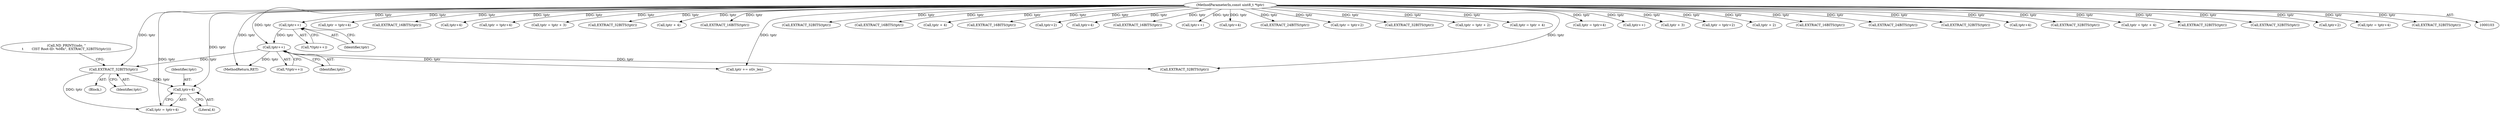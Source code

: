 digraph "0_tcpdump_b20e1639dbac84b3fcb393858521c13ad47a9d70@pointer" {
"1000175" [label="(Call,tptr+4)"];
"1000171" [label="(Call,EXTRACT_32BITS(tptr))"];
"1000128" [label="(Call,tptr++)"];
"1000123" [label="(Call,tptr++)"];
"1000105" [label="(MethodParameterIn,const uint8_t *tptr)"];
"1000105" [label="(MethodParameterIn,const uint8_t *tptr)"];
"1000185" [label="(Call,tptr = tptr+4)"];
"1000230" [label="(Call,EXTRACT_16BITS(tptr))"];
"1000124" [label="(Identifier,tptr)"];
"1000171" [label="(Call,EXTRACT_32BITS(tptr))"];
"1000490" [label="(MethodReturn,RET)"];
"1000370" [label="(Call,tptr+4)"];
"1000129" [label="(Identifier,tptr)"];
"1000197" [label="(Call,tptr = tptr+4)"];
"1000127" [label="(Call,*(tptr++))"];
"1000337" [label="(Call,tptr = tptr + 3)"];
"1000443" [label="(Call,EXTRACT_32BITS(tptr))"];
"1000453" [label="(Call,tptr + 4)"];
"1000392" [label="(Call,EXTRACT_16BITS(tptr))"];
"1000469" [label="(Call,tptr += stlv_len)"];
"1000183" [label="(Call,EXTRACT_32BITS(tptr))"];
"1000207" [label="(Call,EXTRACT_16BITS(tptr))"];
"1000318" [label="(Call,tptr + 4)"];
"1000378" [label="(Call,EXTRACT_16BITS(tptr))"];
"1000401" [label="(Call,tptr+2)"];
"1000187" [label="(Call,tptr+4)"];
"1000169" [label="(Block,)"];
"1000396" [label="(Call,EXTRACT_16BITS(tptr))"];
"1000258" [label="(Call,tptr++)"];
"1000199" [label="(Call,tptr+4)"];
"1000176" [label="(Identifier,tptr)"];
"1000329" [label="(Call,EXTRACT_24BITS(tptr))"];
"1000172" [label="(Identifier,tptr)"];
"1000166" [label="(Call,ND_PRINT((ndo, \"\n\t        CIST Root-ID: %08x\", EXTRACT_32BITS(tptr))))"];
"1000380" [label="(Call,tptr = tptr+2)"];
"1000436" [label="(Call,EXTRACT_32BITS(tptr))"];
"1000209" [label="(Call,tptr = tptr + 2)"];
"1000451" [label="(Call,tptr = tptr + 4)"];
"1000366" [label="(Call,EXTRACT_32BITS(tptr))"];
"1000123" [label="(Call,tptr++)"];
"1000122" [label="(Call,*(tptr++))"];
"1000243" [label="(Call,tptr = tptr+4)"];
"1000307" [label="(Call,tptr++)"];
"1000339" [label="(Call,tptr + 3)"];
"1000399" [label="(Call,tptr = tptr+2)"];
"1000211" [label="(Call,tptr + 2)"];
"1000220" [label="(Call,EXTRACT_16BITS(tptr))"];
"1000334" [label="(Call,EXTRACT_24BITS(tptr))"];
"1000240" [label="(Call,EXTRACT_32BITS(tptr))"];
"1000245" [label="(Call,tptr+4)"];
"1000314" [label="(Call,EXTRACT_32BITS(tptr))"];
"1000173" [label="(Call,tptr = tptr+4)"];
"1000177" [label="(Literal,4)"];
"1000316" [label="(Call,tptr = tptr + 4)"];
"1000195" [label="(Call,EXTRACT_32BITS(tptr))"];
"1000175" [label="(Call,tptr+4)"];
"1000430" [label="(Call,EXTRACT_32BITS(tptr))"];
"1000382" [label="(Call,tptr+2)"];
"1000368" [label="(Call,tptr = tptr+4)"];
"1000128" [label="(Call,tptr++)"];
"1000448" [label="(Call,EXTRACT_32BITS(tptr))"];
"1000175" -> "1000173"  [label="AST: "];
"1000175" -> "1000177"  [label="CFG: "];
"1000176" -> "1000175"  [label="AST: "];
"1000177" -> "1000175"  [label="AST: "];
"1000173" -> "1000175"  [label="CFG: "];
"1000171" -> "1000175"  [label="DDG: tptr"];
"1000105" -> "1000175"  [label="DDG: tptr"];
"1000171" -> "1000169"  [label="AST: "];
"1000171" -> "1000172"  [label="CFG: "];
"1000172" -> "1000171"  [label="AST: "];
"1000166" -> "1000171"  [label="CFG: "];
"1000128" -> "1000171"  [label="DDG: tptr"];
"1000105" -> "1000171"  [label="DDG: tptr"];
"1000171" -> "1000173"  [label="DDG: tptr"];
"1000128" -> "1000127"  [label="AST: "];
"1000128" -> "1000129"  [label="CFG: "];
"1000129" -> "1000128"  [label="AST: "];
"1000127" -> "1000128"  [label="CFG: "];
"1000128" -> "1000490"  [label="DDG: tptr"];
"1000123" -> "1000128"  [label="DDG: tptr"];
"1000105" -> "1000128"  [label="DDG: tptr"];
"1000128" -> "1000366"  [label="DDG: tptr"];
"1000128" -> "1000469"  [label="DDG: tptr"];
"1000123" -> "1000122"  [label="AST: "];
"1000123" -> "1000124"  [label="CFG: "];
"1000124" -> "1000123"  [label="AST: "];
"1000122" -> "1000123"  [label="CFG: "];
"1000105" -> "1000123"  [label="DDG: tptr"];
"1000105" -> "1000103"  [label="AST: "];
"1000105" -> "1000490"  [label="DDG: tptr"];
"1000105" -> "1000173"  [label="DDG: tptr"];
"1000105" -> "1000183"  [label="DDG: tptr"];
"1000105" -> "1000185"  [label="DDG: tptr"];
"1000105" -> "1000187"  [label="DDG: tptr"];
"1000105" -> "1000195"  [label="DDG: tptr"];
"1000105" -> "1000197"  [label="DDG: tptr"];
"1000105" -> "1000199"  [label="DDG: tptr"];
"1000105" -> "1000207"  [label="DDG: tptr"];
"1000105" -> "1000209"  [label="DDG: tptr"];
"1000105" -> "1000211"  [label="DDG: tptr"];
"1000105" -> "1000220"  [label="DDG: tptr"];
"1000105" -> "1000230"  [label="DDG: tptr"];
"1000105" -> "1000240"  [label="DDG: tptr"];
"1000105" -> "1000243"  [label="DDG: tptr"];
"1000105" -> "1000245"  [label="DDG: tptr"];
"1000105" -> "1000258"  [label="DDG: tptr"];
"1000105" -> "1000307"  [label="DDG: tptr"];
"1000105" -> "1000314"  [label="DDG: tptr"];
"1000105" -> "1000316"  [label="DDG: tptr"];
"1000105" -> "1000318"  [label="DDG: tptr"];
"1000105" -> "1000329"  [label="DDG: tptr"];
"1000105" -> "1000334"  [label="DDG: tptr"];
"1000105" -> "1000337"  [label="DDG: tptr"];
"1000105" -> "1000339"  [label="DDG: tptr"];
"1000105" -> "1000366"  [label="DDG: tptr"];
"1000105" -> "1000368"  [label="DDG: tptr"];
"1000105" -> "1000370"  [label="DDG: tptr"];
"1000105" -> "1000378"  [label="DDG: tptr"];
"1000105" -> "1000380"  [label="DDG: tptr"];
"1000105" -> "1000382"  [label="DDG: tptr"];
"1000105" -> "1000392"  [label="DDG: tptr"];
"1000105" -> "1000396"  [label="DDG: tptr"];
"1000105" -> "1000399"  [label="DDG: tptr"];
"1000105" -> "1000401"  [label="DDG: tptr"];
"1000105" -> "1000430"  [label="DDG: tptr"];
"1000105" -> "1000436"  [label="DDG: tptr"];
"1000105" -> "1000443"  [label="DDG: tptr"];
"1000105" -> "1000448"  [label="DDG: tptr"];
"1000105" -> "1000451"  [label="DDG: tptr"];
"1000105" -> "1000453"  [label="DDG: tptr"];
"1000105" -> "1000469"  [label="DDG: tptr"];
}
